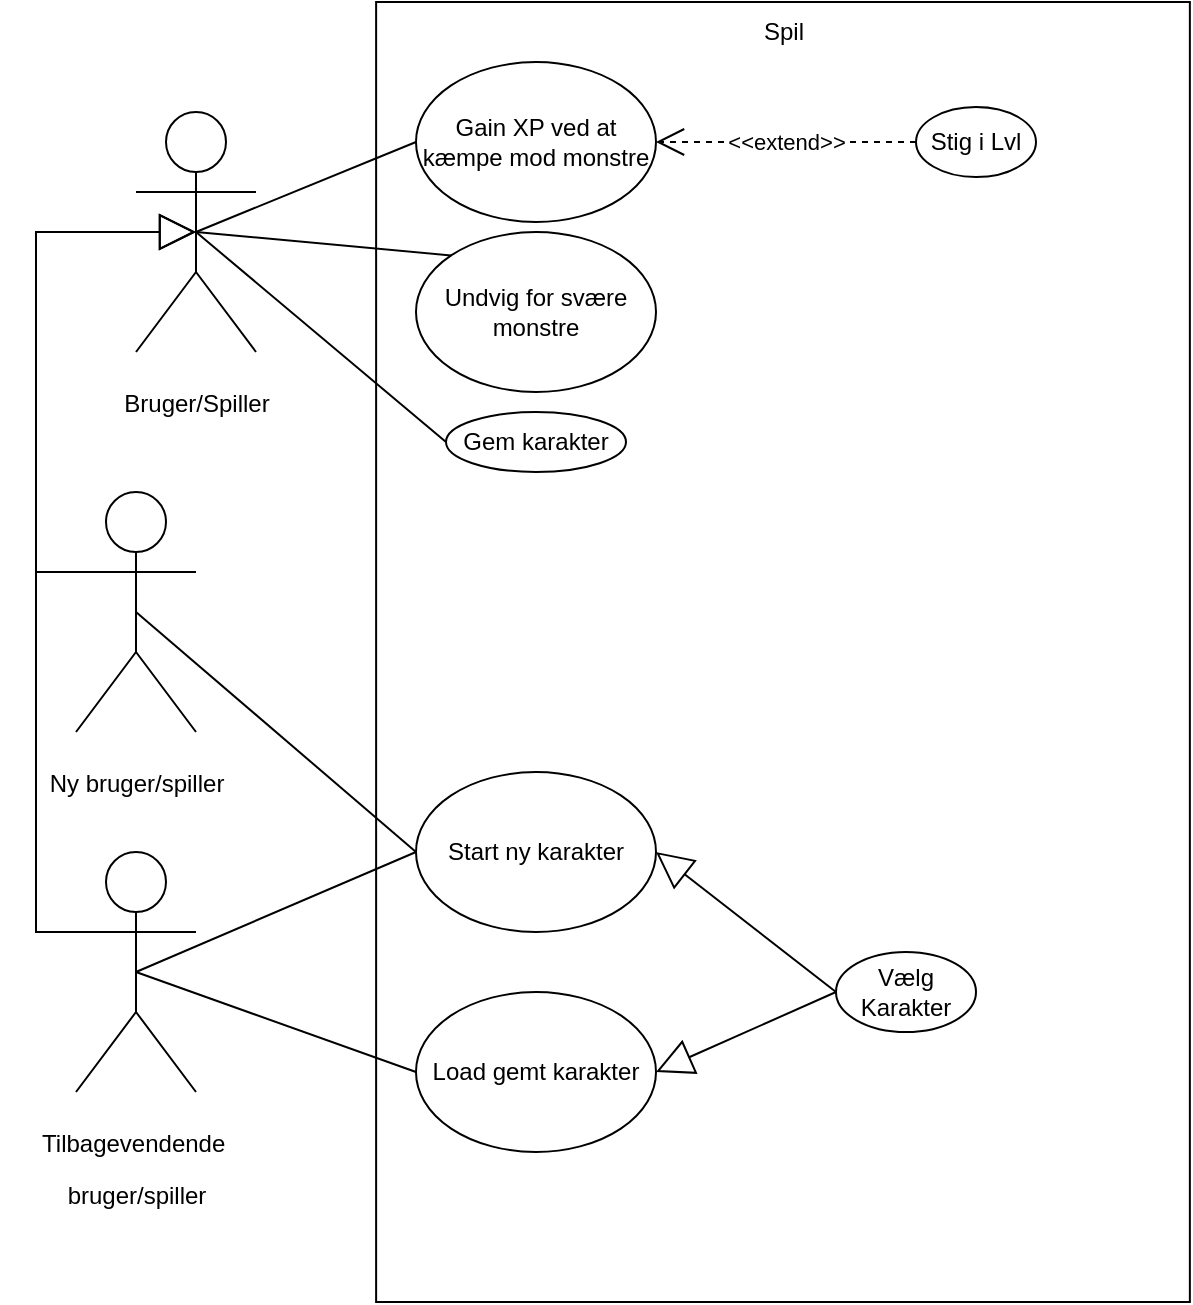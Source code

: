 <mxfile version="26.1.1">
  <diagram name="Page-1" id="glqilBJ5X1bFtykxf7nL">
    <mxGraphModel dx="1098" dy="820" grid="1" gridSize="10" guides="1" tooltips="1" connect="1" arrows="1" fold="1" page="1" pageScale="1" pageWidth="850" pageHeight="1100" math="0" shadow="0">
      <root>
        <mxCell id="0" />
        <mxCell id="1" parent="0" />
        <mxCell id="OuhxvACZPqmv0FVhe3Ip-1" value="" style="rounded=0;whiteSpace=wrap;html=1;" parent="1" vertex="1">
          <mxGeometry x="190.06" y="205" width="406.87" height="650" as="geometry" />
        </mxCell>
        <mxCell id="OuhxvACZPqmv0FVhe3Ip-2" value="&lt;p&gt;Bruger/Spiller&lt;/p&gt;" style="shape=umlActor;verticalLabelPosition=bottom;verticalAlign=top;html=1;outlineConnect=0;" parent="1" vertex="1">
          <mxGeometry x="70" y="260" width="60" height="120" as="geometry" />
        </mxCell>
        <mxCell id="OuhxvACZPqmv0FVhe3Ip-7" value="Spil" style="text;html=1;align=center;verticalAlign=middle;whiteSpace=wrap;rounded=0;" parent="1" vertex="1">
          <mxGeometry x="363.5" y="205" width="60" height="30" as="geometry" />
        </mxCell>
        <mxCell id="OuhxvACZPqmv0FVhe3Ip-11" value="Vælg Karakter" style="ellipse;whiteSpace=wrap;html=1;" parent="1" vertex="1">
          <mxGeometry x="420" y="680" width="70" height="40" as="geometry" />
        </mxCell>
        <mxCell id="OuhxvACZPqmv0FVhe3Ip-12" value="Gain XP ved at kæmpe mod monstre" style="ellipse;whiteSpace=wrap;html=1;" parent="1" vertex="1">
          <mxGeometry x="210" y="235" width="120" height="80" as="geometry" />
        </mxCell>
        <mxCell id="OuhxvACZPqmv0FVhe3Ip-13" value="Undvig for svære monstre" style="ellipse;whiteSpace=wrap;html=1;" parent="1" vertex="1">
          <mxGeometry x="210" y="320" width="120" height="80" as="geometry" />
        </mxCell>
        <mxCell id="OuhxvACZPqmv0FVhe3Ip-14" value="Stig i Lvl" style="ellipse;whiteSpace=wrap;html=1;" parent="1" vertex="1">
          <mxGeometry x="460" y="257.5" width="60" height="35" as="geometry" />
        </mxCell>
        <mxCell id="OuhxvACZPqmv0FVhe3Ip-17" value="" style="endArrow=none;html=1;rounded=0;entryX=0;entryY=0.5;entryDx=0;entryDy=0;exitX=0.5;exitY=0.5;exitDx=0;exitDy=0;exitPerimeter=0;" parent="1" source="OuhxvACZPqmv0FVhe3Ip-2" target="OuhxvACZPqmv0FVhe3Ip-12" edge="1">
          <mxGeometry width="50" height="50" relative="1" as="geometry">
            <mxPoint x="100" y="330" as="sourcePoint" />
            <mxPoint x="150" y="280" as="targetPoint" />
          </mxGeometry>
        </mxCell>
        <mxCell id="OuhxvACZPqmv0FVhe3Ip-18" value="" style="endArrow=none;html=1;rounded=0;entryX=0;entryY=0;entryDx=0;entryDy=0;exitX=0.5;exitY=0.5;exitDx=0;exitDy=0;exitPerimeter=0;" parent="1" source="OuhxvACZPqmv0FVhe3Ip-2" target="OuhxvACZPqmv0FVhe3Ip-13" edge="1">
          <mxGeometry width="50" height="50" relative="1" as="geometry">
            <mxPoint x="100" y="330" as="sourcePoint" />
            <mxPoint x="150" y="280" as="targetPoint" />
          </mxGeometry>
        </mxCell>
        <mxCell id="OuhxvACZPqmv0FVhe3Ip-21" value="&lt;p&gt;Ny bruger/s&lt;span style=&quot;background-color: transparent; color: light-dark(rgb(0, 0, 0), rgb(255, 255, 255));&quot;&gt;piller&lt;/span&gt;&lt;/p&gt;" style="shape=umlActor;verticalLabelPosition=bottom;verticalAlign=top;html=1;outlineConnect=0;" parent="1" vertex="1">
          <mxGeometry x="40" y="450" width="60" height="120" as="geometry" />
        </mxCell>
        <mxCell id="OuhxvACZPqmv0FVhe3Ip-22" value="&lt;p&gt;Tilbagevendende&amp;nbsp;&lt;/p&gt;&lt;p&gt;bruger/spiller&lt;/p&gt;" style="shape=umlActor;verticalLabelPosition=bottom;verticalAlign=top;html=1;outlineConnect=0;" parent="1" vertex="1">
          <mxGeometry x="40" y="630" width="60" height="120" as="geometry" />
        </mxCell>
        <mxCell id="OuhxvACZPqmv0FVhe3Ip-27" value="&lt;div&gt;&lt;br&gt;&lt;/div&gt;" style="endArrow=block;endSize=16;endFill=0;html=1;rounded=0;exitX=0;exitY=0.333;exitDx=0;exitDy=0;exitPerimeter=0;" parent="1" edge="1">
          <mxGeometry x="-0.885" y="20" width="160" relative="1" as="geometry">
            <mxPoint x="70" y="670.0" as="sourcePoint" />
            <mxPoint x="100" y="320" as="targetPoint" />
            <Array as="points">
              <mxPoint x="20" y="670" />
              <mxPoint x="20" y="320" />
            </Array>
            <mxPoint x="1" as="offset" />
          </mxGeometry>
        </mxCell>
        <mxCell id="OuhxvACZPqmv0FVhe3Ip-28" value="" style="endArrow=block;endSize=16;endFill=0;html=1;rounded=0;exitX=0;exitY=0.333;exitDx=0;exitDy=0;exitPerimeter=0;entryX=0.5;entryY=0.5;entryDx=0;entryDy=0;entryPerimeter=0;" parent="1" edge="1">
          <mxGeometry x="-0.824" y="20" width="160" relative="1" as="geometry">
            <mxPoint x="70" y="490.0" as="sourcePoint" />
            <mxPoint x="100" y="320.0" as="targetPoint" />
            <Array as="points">
              <mxPoint x="20" y="490" />
              <mxPoint x="20" y="320" />
            </Array>
            <mxPoint x="1" as="offset" />
          </mxGeometry>
        </mxCell>
        <mxCell id="OuhxvACZPqmv0FVhe3Ip-30" value="Start ny karakter" style="ellipse;whiteSpace=wrap;html=1;" parent="1" vertex="1">
          <mxGeometry x="210" y="590" width="120" height="80" as="geometry" />
        </mxCell>
        <mxCell id="OuhxvACZPqmv0FVhe3Ip-31" value="Load gemt karakter" style="ellipse;whiteSpace=wrap;html=1;" parent="1" vertex="1">
          <mxGeometry x="210" y="700" width="120" height="80" as="geometry" />
        </mxCell>
        <mxCell id="OuhxvACZPqmv0FVhe3Ip-33" value="" style="endArrow=none;html=1;rounded=0;exitX=0.5;exitY=0.5;exitDx=0;exitDy=0;exitPerimeter=0;entryX=0;entryY=0.5;entryDx=0;entryDy=0;" parent="1" source="OuhxvACZPqmv0FVhe3Ip-22" target="OuhxvACZPqmv0FVhe3Ip-31" edge="1">
          <mxGeometry width="50" height="50" relative="1" as="geometry">
            <mxPoint x="400" y="530" as="sourcePoint" />
            <mxPoint x="450" y="480" as="targetPoint" />
          </mxGeometry>
        </mxCell>
        <mxCell id="OuhxvACZPqmv0FVhe3Ip-34" value="" style="endArrow=none;html=1;rounded=0;exitX=0.5;exitY=0.5;exitDx=0;exitDy=0;exitPerimeter=0;entryX=0;entryY=0.5;entryDx=0;entryDy=0;" parent="1" source="OuhxvACZPqmv0FVhe3Ip-21" target="OuhxvACZPqmv0FVhe3Ip-30" edge="1">
          <mxGeometry width="50" height="50" relative="1" as="geometry">
            <mxPoint x="40" y="510" as="sourcePoint" />
            <mxPoint x="90" y="460" as="targetPoint" />
          </mxGeometry>
        </mxCell>
        <mxCell id="OuhxvACZPqmv0FVhe3Ip-35" value="" style="endArrow=block;endSize=16;endFill=0;html=1;rounded=0;exitX=0;exitY=0.5;exitDx=0;exitDy=0;entryX=1;entryY=0.5;entryDx=0;entryDy=0;" parent="1" source="OuhxvACZPqmv0FVhe3Ip-11" target="OuhxvACZPqmv0FVhe3Ip-30" edge="1">
          <mxGeometry width="160" relative="1" as="geometry">
            <mxPoint x="350" y="510" as="sourcePoint" />
            <mxPoint x="510" y="510" as="targetPoint" />
          </mxGeometry>
        </mxCell>
        <mxCell id="OuhxvACZPqmv0FVhe3Ip-36" value="" style="endArrow=block;endSize=16;endFill=0;html=1;rounded=0;entryX=1;entryY=0.5;entryDx=0;entryDy=0;exitX=0;exitY=0.5;exitDx=0;exitDy=0;" parent="1" source="OuhxvACZPqmv0FVhe3Ip-11" target="OuhxvACZPqmv0FVhe3Ip-31" edge="1">
          <mxGeometry width="160" relative="1" as="geometry">
            <mxPoint x="350" y="510" as="sourcePoint" />
            <mxPoint x="510" y="510" as="targetPoint" />
          </mxGeometry>
        </mxCell>
        <mxCell id="OuhxvACZPqmv0FVhe3Ip-38" value="" style="endArrow=none;html=1;rounded=0;exitX=0.5;exitY=0.5;exitDx=0;exitDy=0;exitPerimeter=0;entryX=0;entryY=0.5;entryDx=0;entryDy=0;" parent="1" source="OuhxvACZPqmv0FVhe3Ip-22" target="OuhxvACZPqmv0FVhe3Ip-30" edge="1">
          <mxGeometry width="50" height="50" relative="1" as="geometry">
            <mxPoint x="120" y="690" as="sourcePoint" />
            <mxPoint x="170" y="640" as="targetPoint" />
          </mxGeometry>
        </mxCell>
        <mxCell id="OuhxvACZPqmv0FVhe3Ip-39" value="&amp;lt;&amp;lt;extend&amp;gt;&amp;gt;" style="endArrow=open;endSize=12;dashed=1;html=1;rounded=0;exitX=0;exitY=0.5;exitDx=0;exitDy=0;entryX=1;entryY=0.5;entryDx=0;entryDy=0;" parent="1" source="OuhxvACZPqmv0FVhe3Ip-14" target="OuhxvACZPqmv0FVhe3Ip-12" edge="1">
          <mxGeometry width="160" relative="1" as="geometry">
            <mxPoint x="350" y="510" as="sourcePoint" />
            <mxPoint x="510" y="510" as="targetPoint" />
          </mxGeometry>
        </mxCell>
        <mxCell id="1LKyd2O-wHBgf_5CMZPI-1" value="Gem karakter" style="ellipse;whiteSpace=wrap;html=1;" vertex="1" parent="1">
          <mxGeometry x="225" y="410" width="90" height="30" as="geometry" />
        </mxCell>
        <mxCell id="1LKyd2O-wHBgf_5CMZPI-2" value="" style="endArrow=none;html=1;rounded=0;entryX=0.5;entryY=0.5;entryDx=0;entryDy=0;entryPerimeter=0;exitX=0;exitY=0.5;exitDx=0;exitDy=0;" edge="1" parent="1" source="1LKyd2O-wHBgf_5CMZPI-1" target="OuhxvACZPqmv0FVhe3Ip-2">
          <mxGeometry width="50" height="50" relative="1" as="geometry">
            <mxPoint x="140.06" y="440" as="sourcePoint" />
            <mxPoint x="190.06" y="390" as="targetPoint" />
          </mxGeometry>
        </mxCell>
      </root>
    </mxGraphModel>
  </diagram>
</mxfile>
